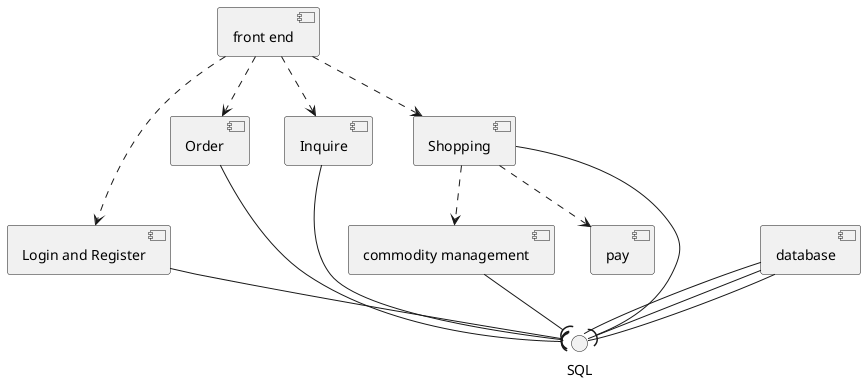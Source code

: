 @startuml shopping
[front end] as Front_end
[Login and Register] as Li
[Order] as Order
[Inquire] as Inquire
[Shopping] as Shopping
[commodity management] as Management
[database] as Database
[pay] as Pay

Front_end ..> Li
Front_end ..> Inquire
Front_end ..> Shopping
Front_end ..> Order


Shopping ..> Pay
Shopping ..> Management

Li --( SQL
Inquire --( SQL
Shopping --( SQL
Management --( SQL
Order --( SQL

Database -- SQL
Database -- SQL
Database -- SQL
@enduml